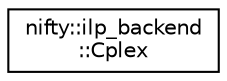 digraph "Graphical Class Hierarchy"
{
  edge [fontname="Helvetica",fontsize="10",labelfontname="Helvetica",labelfontsize="10"];
  node [fontname="Helvetica",fontsize="10",shape=record];
  rankdir="LR";
  Node1 [label="nifty::ilp_backend\l::Cplex",height=0.2,width=0.4,color="black", fillcolor="white", style="filled",URL="$classnifty_1_1ilp__backend_1_1Cplex.html"];
}
